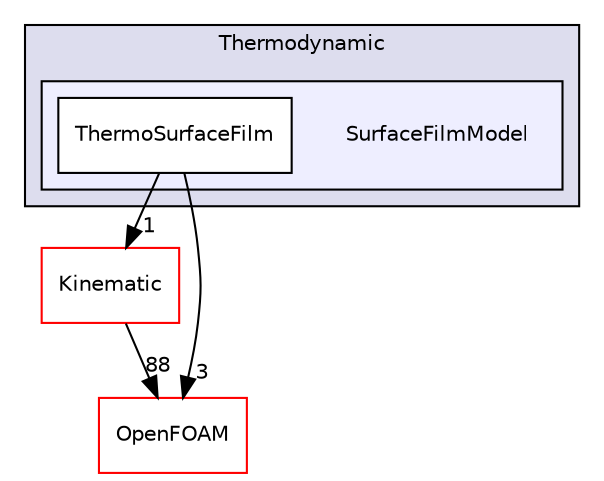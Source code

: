 digraph "src/lagrangian/intermediate/submodels/Thermodynamic/SurfaceFilmModel" {
  bgcolor=transparent;
  compound=true
  node [ fontsize="10", fontname="Helvetica"];
  edge [ labelfontsize="10", labelfontname="Helvetica"];
  subgraph clusterdir_1eb96833a2ea895c5b0d51c02e19e221 {
    graph [ bgcolor="#ddddee", pencolor="black", label="Thermodynamic" fontname="Helvetica", fontsize="10", URL="dir_1eb96833a2ea895c5b0d51c02e19e221.html"]
  subgraph clusterdir_685b5eb119739f2702439e0c19587c12 {
    graph [ bgcolor="#eeeeff", pencolor="black", label="" URL="dir_685b5eb119739f2702439e0c19587c12.html"];
    dir_685b5eb119739f2702439e0c19587c12 [shape=plaintext label="SurfaceFilmModel"];
    dir_e702093de7f866a24284add8fc479d1e [shape=box label="ThermoSurfaceFilm" color="black" fillcolor="white" style="filled" URL="dir_e702093de7f866a24284add8fc479d1e.html"];
  }
  }
  dir_280ce042c33ce1e00a1fb89491254772 [shape=box label="Kinematic" color="red" URL="dir_280ce042c33ce1e00a1fb89491254772.html"];
  dir_c5473ff19b20e6ec4dfe5c310b3778a8 [shape=box label="OpenFOAM" color="red" URL="dir_c5473ff19b20e6ec4dfe5c310b3778a8.html"];
  dir_280ce042c33ce1e00a1fb89491254772->dir_c5473ff19b20e6ec4dfe5c310b3778a8 [headlabel="88", labeldistance=1.5 headhref="dir_001508_001897.html"];
  dir_e702093de7f866a24284add8fc479d1e->dir_280ce042c33ce1e00a1fb89491254772 [headlabel="1", labeldistance=1.5 headhref="dir_001637_001508.html"];
  dir_e702093de7f866a24284add8fc479d1e->dir_c5473ff19b20e6ec4dfe5c310b3778a8 [headlabel="3", labeldistance=1.5 headhref="dir_001637_001897.html"];
}

